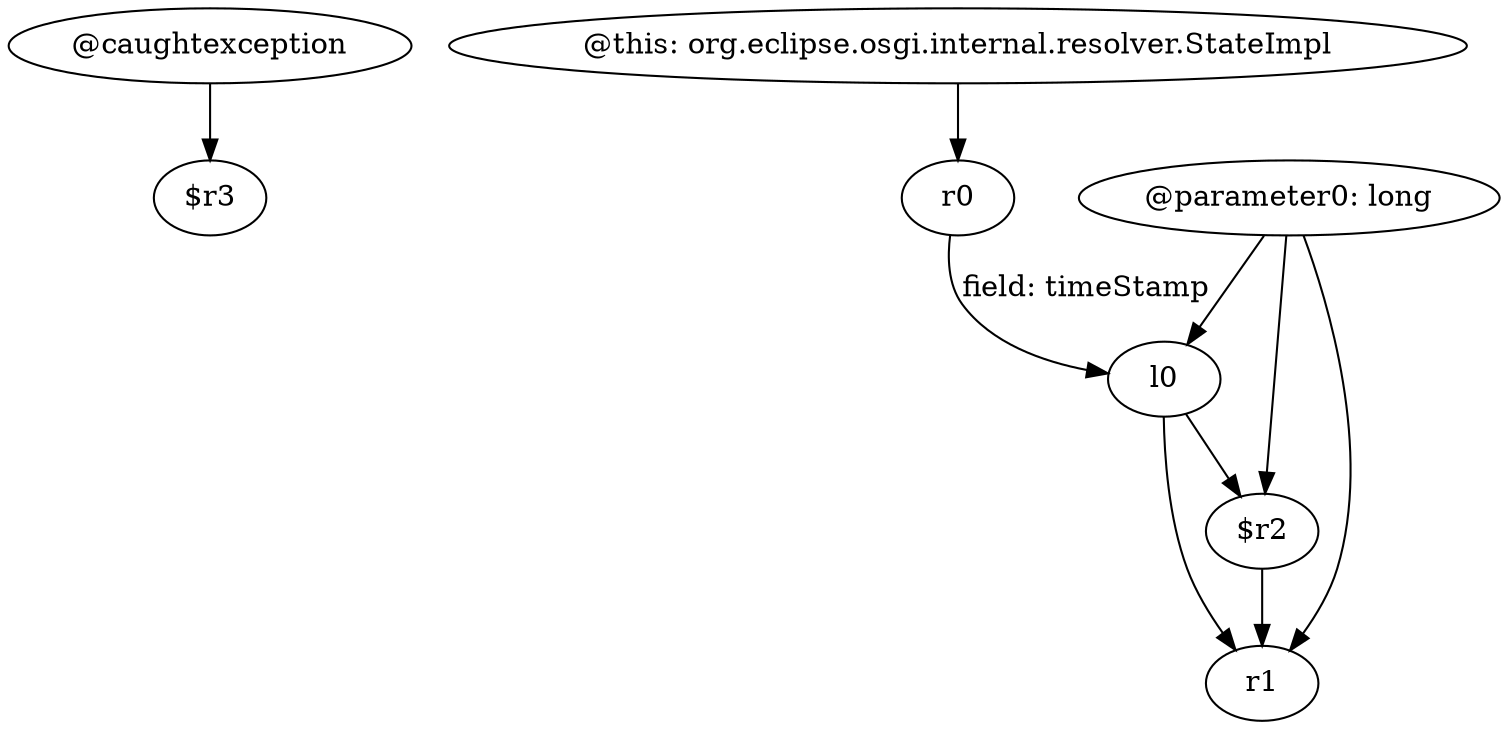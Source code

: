 digraph g {
0[label="@caughtexception"]
1[label="$r3"]
0->1[label=""]
2[label="@parameter0: long"]
3[label="r1"]
2->3[label=""]
4[label="l0"]
2->4[label=""]
5[label="@this: org.eclipse.osgi.internal.resolver.StateImpl"]
6[label="r0"]
5->6[label=""]
7[label="$r2"]
7->3[label=""]
6->4[label="field: timeStamp"]
4->3[label=""]
4->7[label=""]
2->7[label=""]
}